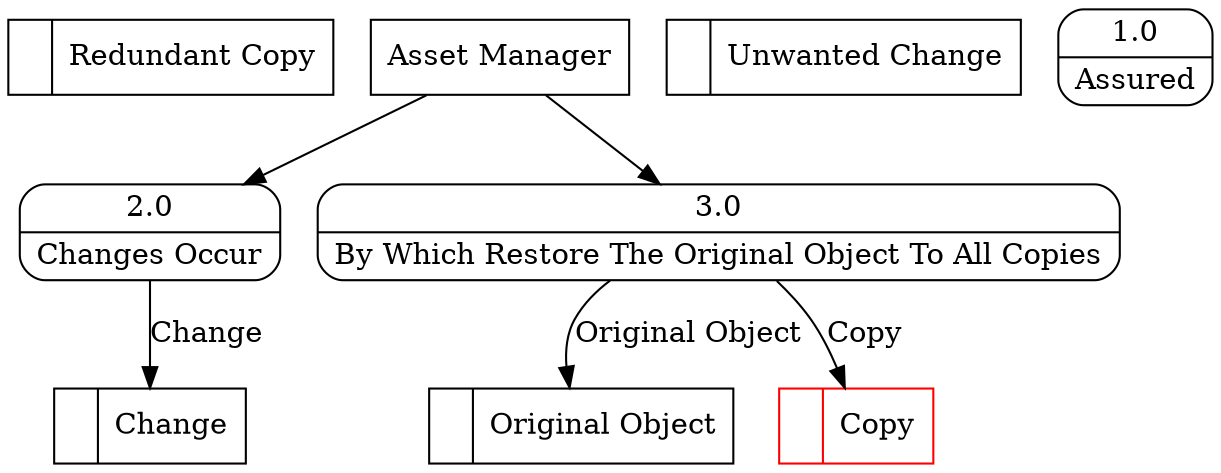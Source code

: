digraph dfd2{ 
node[shape=record]
200 [label="<f0>  |<f1> Redundant Copy " ];
201 [label="<f0>  |<f1> Original Object " ];
202 [label="<f0>  |<f1> Unwanted Change " ];
203 [label="<f0>  |<f1> Change " ];
204 [label="<f0>  |<f1> Copy " color=red];
205 [label="Asset Manager" shape=box];
206 [label="{<f0> 1.0|<f1> Assured }" shape=Mrecord];
207 [label="{<f0> 2.0|<f1> Changes Occur }" shape=Mrecord];
208 [label="{<f0> 3.0|<f1> By Which Restore The Original Object To All Copies }" shape=Mrecord];
205 -> 207
205 -> 208
207 -> 203 [label="Change"]
208 -> 204 [label="Copy"]
208 -> 201 [label="Original Object"]
}